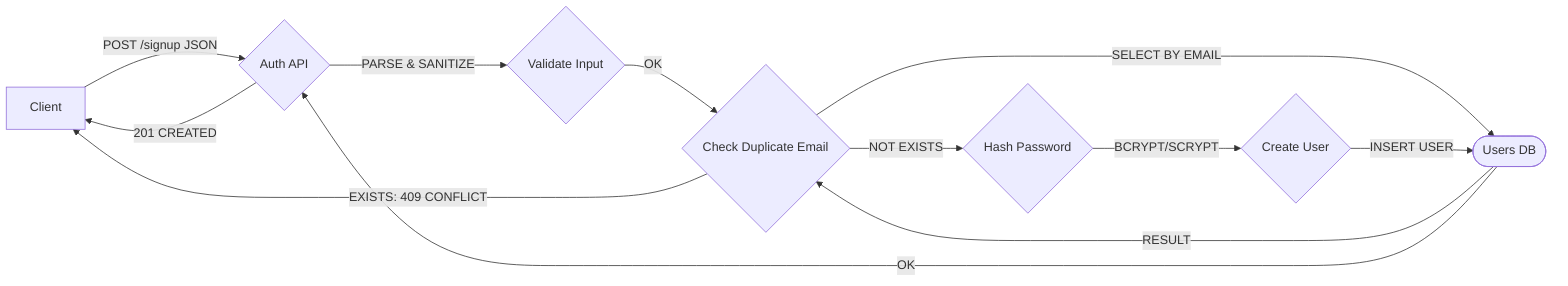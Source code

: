 flowchart LR
%% 회원가입 플로우(스타일 적용)
A["Client"]
B{Auth API}
V1{Validate Input}
X{Check Duplicate Email}
H{Hash Password}
U{Create User}
C([Users DB])
A --> |POST /signup JSON| B
B --> |PARSE & SANITIZE| V1
V1 --> |OK| X
X --> |SELECT BY EMAIL| C
C --> |RESULT| X
X --> |EXISTS: 409 CONFLICT| A
X --> |NOT EXISTS| H
H --> |BCRYPT/SCRYPT| U
U --> |INSERT USER| C
C --> |OK| B
B --> |201 CREATED| A